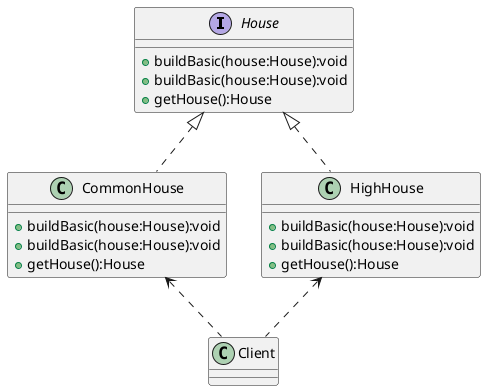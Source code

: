 @startuml

interface House
class CommonHouse
class HighHouse
class Client

House : +buildBasic(house:House):void
House : +buildBasic(house:House):void
House : +getHouse():House
CommonHouse : +buildBasic(house:House):void
CommonHouse : +buildBasic(house:House):void
CommonHouse : +getHouse():House
HighHouse : +buildBasic(house:House):void
HighHouse : +buildBasic(house:House):void
HighHouse : +getHouse():House


House <|.. CommonHouse
House <|.. HighHouse

CommonHouse <.. Client
HighHouse <.. Client


@enduml